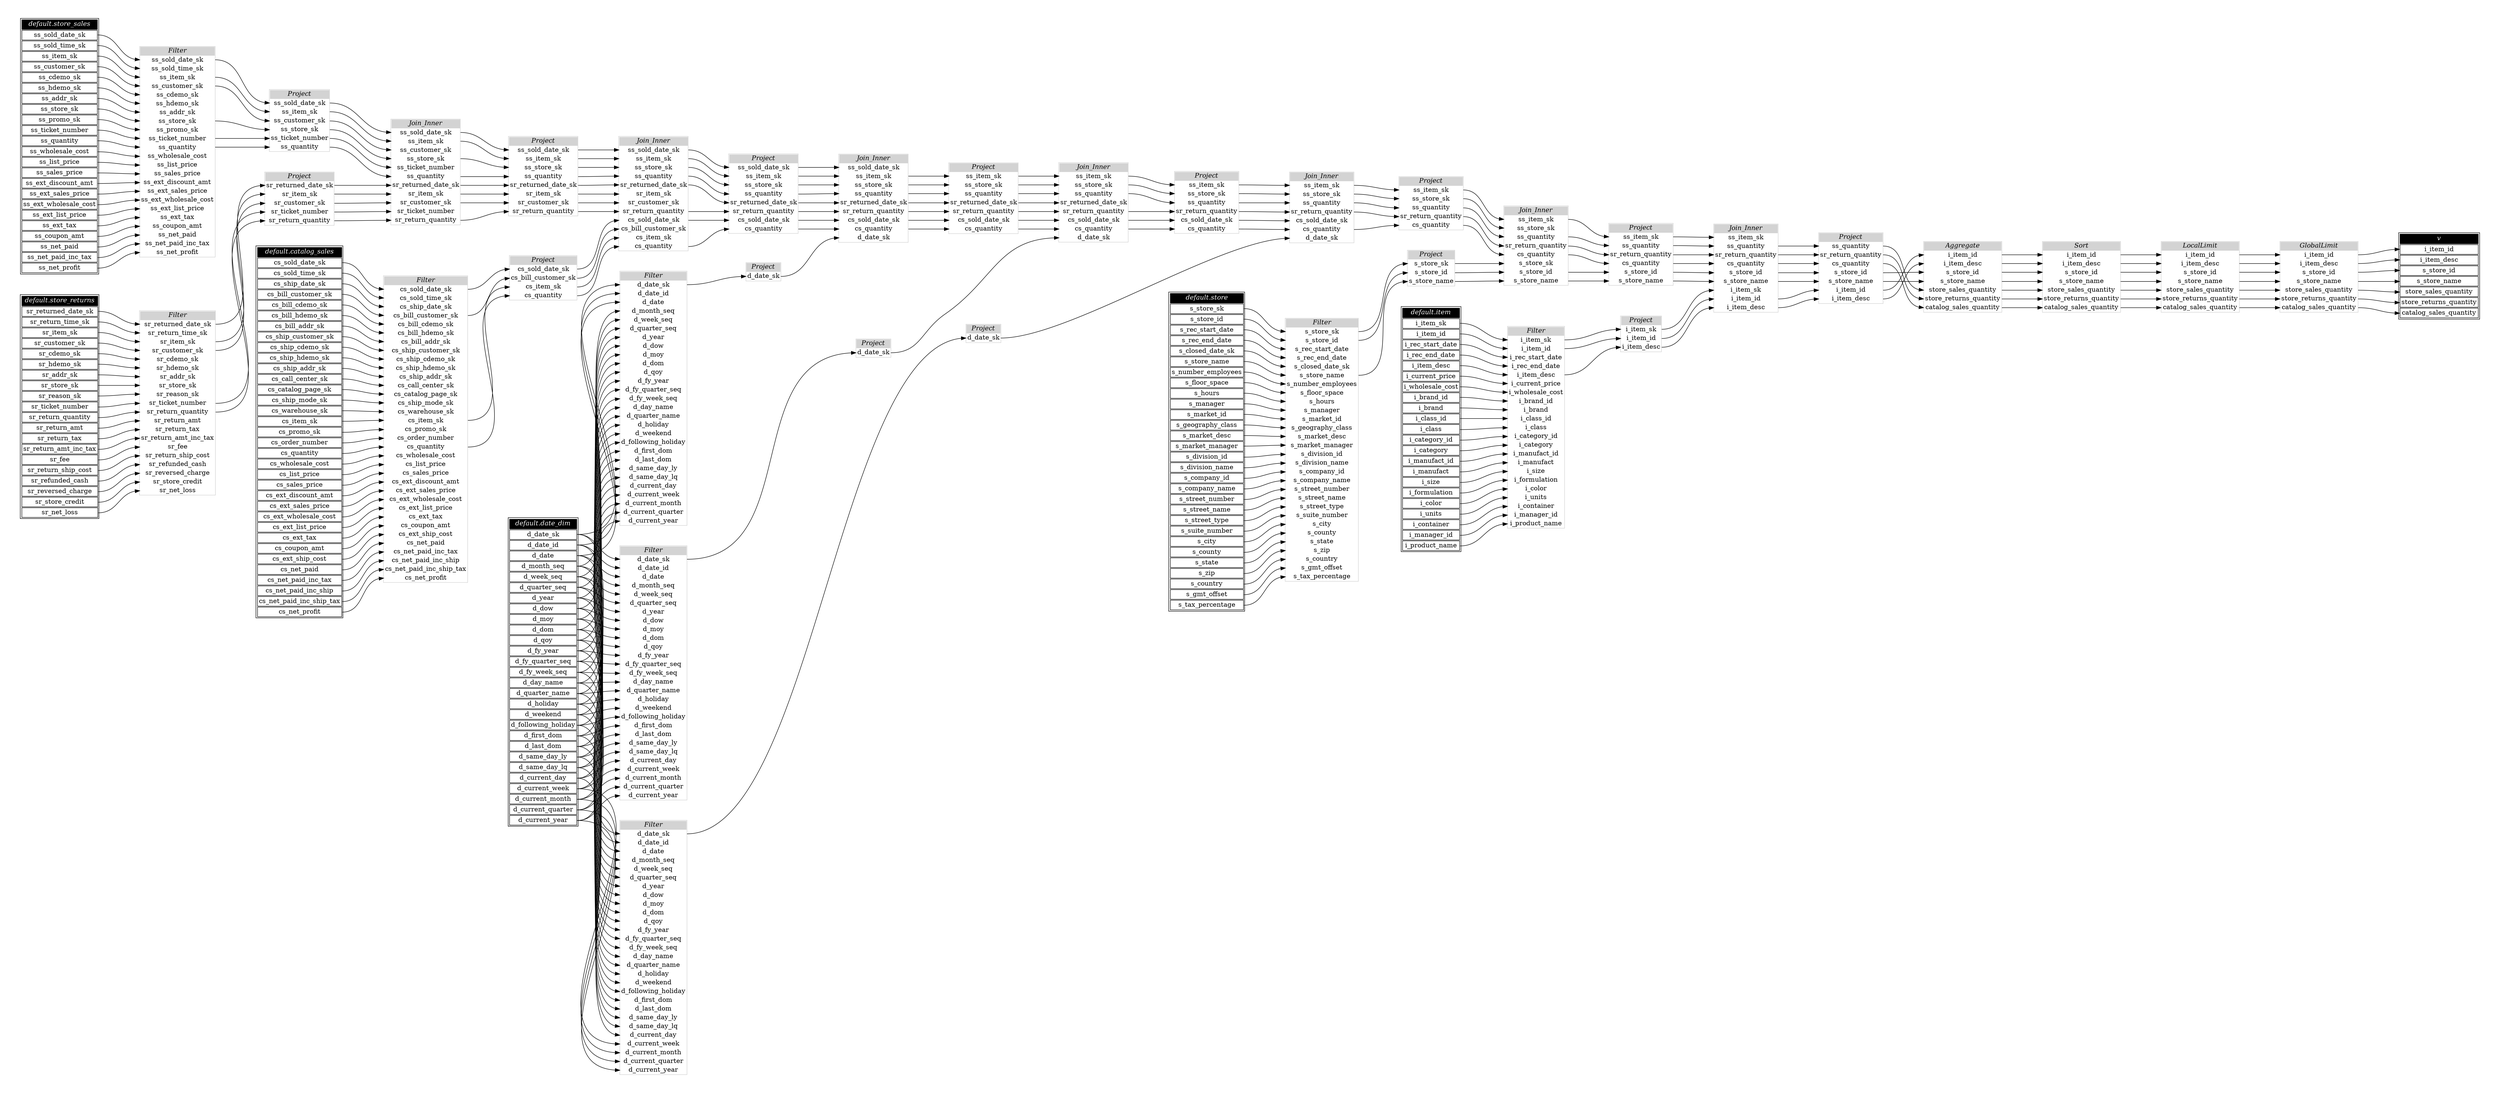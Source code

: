 // Automatically generated by TPCDSFlowTestSuite


digraph {
  graph [pad="0.5" nodesep="0.5" ranksep="1" fontname="Helvetica" rankdir=LR];
  node [shape=plaintext]

  
"Aggregate_dff5830" [label=<
<table color="lightgray" border="1" cellborder="0" cellspacing="0">
  <tr><td bgcolor="lightgray" port="nodeName"><i>Aggregate</i></td></tr>
  <tr><td port="0">i_item_id</td></tr>
<tr><td port="1">i_item_desc</td></tr>
<tr><td port="2">s_store_id</td></tr>
<tr><td port="3">s_store_name</td></tr>
<tr><td port="4">store_sales_quantity</td></tr>
<tr><td port="5">store_returns_quantity</td></tr>
<tr><td port="6">catalog_sales_quantity</td></tr>
</table>>];
     

"Filter_00f2b78" [label=<
<table color="lightgray" border="1" cellborder="0" cellspacing="0">
  <tr><td bgcolor="lightgray" port="nodeName"><i>Filter</i></td></tr>
  <tr><td port="0">d_date_sk</td></tr>
<tr><td port="1">d_date_id</td></tr>
<tr><td port="2">d_date</td></tr>
<tr><td port="3">d_month_seq</td></tr>
<tr><td port="4">d_week_seq</td></tr>
<tr><td port="5">d_quarter_seq</td></tr>
<tr><td port="6">d_year</td></tr>
<tr><td port="7">d_dow</td></tr>
<tr><td port="8">d_moy</td></tr>
<tr><td port="9">d_dom</td></tr>
<tr><td port="10">d_qoy</td></tr>
<tr><td port="11">d_fy_year</td></tr>
<tr><td port="12">d_fy_quarter_seq</td></tr>
<tr><td port="13">d_fy_week_seq</td></tr>
<tr><td port="14">d_day_name</td></tr>
<tr><td port="15">d_quarter_name</td></tr>
<tr><td port="16">d_holiday</td></tr>
<tr><td port="17">d_weekend</td></tr>
<tr><td port="18">d_following_holiday</td></tr>
<tr><td port="19">d_first_dom</td></tr>
<tr><td port="20">d_last_dom</td></tr>
<tr><td port="21">d_same_day_ly</td></tr>
<tr><td port="22">d_same_day_lq</td></tr>
<tr><td port="23">d_current_day</td></tr>
<tr><td port="24">d_current_week</td></tr>
<tr><td port="25">d_current_month</td></tr>
<tr><td port="26">d_current_quarter</td></tr>
<tr><td port="27">d_current_year</td></tr>
</table>>];
     

"Filter_24a1cd8" [label=<
<table color="lightgray" border="1" cellborder="0" cellspacing="0">
  <tr><td bgcolor="lightgray" port="nodeName"><i>Filter</i></td></tr>
  <tr><td port="0">cs_sold_date_sk</td></tr>
<tr><td port="1">cs_sold_time_sk</td></tr>
<tr><td port="2">cs_ship_date_sk</td></tr>
<tr><td port="3">cs_bill_customer_sk</td></tr>
<tr><td port="4">cs_bill_cdemo_sk</td></tr>
<tr><td port="5">cs_bill_hdemo_sk</td></tr>
<tr><td port="6">cs_bill_addr_sk</td></tr>
<tr><td port="7">cs_ship_customer_sk</td></tr>
<tr><td port="8">cs_ship_cdemo_sk</td></tr>
<tr><td port="9">cs_ship_hdemo_sk</td></tr>
<tr><td port="10">cs_ship_addr_sk</td></tr>
<tr><td port="11">cs_call_center_sk</td></tr>
<tr><td port="12">cs_catalog_page_sk</td></tr>
<tr><td port="13">cs_ship_mode_sk</td></tr>
<tr><td port="14">cs_warehouse_sk</td></tr>
<tr><td port="15">cs_item_sk</td></tr>
<tr><td port="16">cs_promo_sk</td></tr>
<tr><td port="17">cs_order_number</td></tr>
<tr><td port="18">cs_quantity</td></tr>
<tr><td port="19">cs_wholesale_cost</td></tr>
<tr><td port="20">cs_list_price</td></tr>
<tr><td port="21">cs_sales_price</td></tr>
<tr><td port="22">cs_ext_discount_amt</td></tr>
<tr><td port="23">cs_ext_sales_price</td></tr>
<tr><td port="24">cs_ext_wholesale_cost</td></tr>
<tr><td port="25">cs_ext_list_price</td></tr>
<tr><td port="26">cs_ext_tax</td></tr>
<tr><td port="27">cs_coupon_amt</td></tr>
<tr><td port="28">cs_ext_ship_cost</td></tr>
<tr><td port="29">cs_net_paid</td></tr>
<tr><td port="30">cs_net_paid_inc_tax</td></tr>
<tr><td port="31">cs_net_paid_inc_ship</td></tr>
<tr><td port="32">cs_net_paid_inc_ship_tax</td></tr>
<tr><td port="33">cs_net_profit</td></tr>
</table>>];
     

"Filter_3a50a51" [label=<
<table color="lightgray" border="1" cellborder="0" cellspacing="0">
  <tr><td bgcolor="lightgray" port="nodeName"><i>Filter</i></td></tr>
  <tr><td port="0">d_date_sk</td></tr>
<tr><td port="1">d_date_id</td></tr>
<tr><td port="2">d_date</td></tr>
<tr><td port="3">d_month_seq</td></tr>
<tr><td port="4">d_week_seq</td></tr>
<tr><td port="5">d_quarter_seq</td></tr>
<tr><td port="6">d_year</td></tr>
<tr><td port="7">d_dow</td></tr>
<tr><td port="8">d_moy</td></tr>
<tr><td port="9">d_dom</td></tr>
<tr><td port="10">d_qoy</td></tr>
<tr><td port="11">d_fy_year</td></tr>
<tr><td port="12">d_fy_quarter_seq</td></tr>
<tr><td port="13">d_fy_week_seq</td></tr>
<tr><td port="14">d_day_name</td></tr>
<tr><td port="15">d_quarter_name</td></tr>
<tr><td port="16">d_holiday</td></tr>
<tr><td port="17">d_weekend</td></tr>
<tr><td port="18">d_following_holiday</td></tr>
<tr><td port="19">d_first_dom</td></tr>
<tr><td port="20">d_last_dom</td></tr>
<tr><td port="21">d_same_day_ly</td></tr>
<tr><td port="22">d_same_day_lq</td></tr>
<tr><td port="23">d_current_day</td></tr>
<tr><td port="24">d_current_week</td></tr>
<tr><td port="25">d_current_month</td></tr>
<tr><td port="26">d_current_quarter</td></tr>
<tr><td port="27">d_current_year</td></tr>
</table>>];
     

"Filter_6351d25" [label=<
<table color="lightgray" border="1" cellborder="0" cellspacing="0">
  <tr><td bgcolor="lightgray" port="nodeName"><i>Filter</i></td></tr>
  <tr><td port="0">d_date_sk</td></tr>
<tr><td port="1">d_date_id</td></tr>
<tr><td port="2">d_date</td></tr>
<tr><td port="3">d_month_seq</td></tr>
<tr><td port="4">d_week_seq</td></tr>
<tr><td port="5">d_quarter_seq</td></tr>
<tr><td port="6">d_year</td></tr>
<tr><td port="7">d_dow</td></tr>
<tr><td port="8">d_moy</td></tr>
<tr><td port="9">d_dom</td></tr>
<tr><td port="10">d_qoy</td></tr>
<tr><td port="11">d_fy_year</td></tr>
<tr><td port="12">d_fy_quarter_seq</td></tr>
<tr><td port="13">d_fy_week_seq</td></tr>
<tr><td port="14">d_day_name</td></tr>
<tr><td port="15">d_quarter_name</td></tr>
<tr><td port="16">d_holiday</td></tr>
<tr><td port="17">d_weekend</td></tr>
<tr><td port="18">d_following_holiday</td></tr>
<tr><td port="19">d_first_dom</td></tr>
<tr><td port="20">d_last_dom</td></tr>
<tr><td port="21">d_same_day_ly</td></tr>
<tr><td port="22">d_same_day_lq</td></tr>
<tr><td port="23">d_current_day</td></tr>
<tr><td port="24">d_current_week</td></tr>
<tr><td port="25">d_current_month</td></tr>
<tr><td port="26">d_current_quarter</td></tr>
<tr><td port="27">d_current_year</td></tr>
</table>>];
     

"Filter_708b178" [label=<
<table color="lightgray" border="1" cellborder="0" cellspacing="0">
  <tr><td bgcolor="lightgray" port="nodeName"><i>Filter</i></td></tr>
  <tr><td port="0">s_store_sk</td></tr>
<tr><td port="1">s_store_id</td></tr>
<tr><td port="2">s_rec_start_date</td></tr>
<tr><td port="3">s_rec_end_date</td></tr>
<tr><td port="4">s_closed_date_sk</td></tr>
<tr><td port="5">s_store_name</td></tr>
<tr><td port="6">s_number_employees</td></tr>
<tr><td port="7">s_floor_space</td></tr>
<tr><td port="8">s_hours</td></tr>
<tr><td port="9">s_manager</td></tr>
<tr><td port="10">s_market_id</td></tr>
<tr><td port="11">s_geography_class</td></tr>
<tr><td port="12">s_market_desc</td></tr>
<tr><td port="13">s_market_manager</td></tr>
<tr><td port="14">s_division_id</td></tr>
<tr><td port="15">s_division_name</td></tr>
<tr><td port="16">s_company_id</td></tr>
<tr><td port="17">s_company_name</td></tr>
<tr><td port="18">s_street_number</td></tr>
<tr><td port="19">s_street_name</td></tr>
<tr><td port="20">s_street_type</td></tr>
<tr><td port="21">s_suite_number</td></tr>
<tr><td port="22">s_city</td></tr>
<tr><td port="23">s_county</td></tr>
<tr><td port="24">s_state</td></tr>
<tr><td port="25">s_zip</td></tr>
<tr><td port="26">s_country</td></tr>
<tr><td port="27">s_gmt_offset</td></tr>
<tr><td port="28">s_tax_percentage</td></tr>
</table>>];
     

"Filter_bae52f5" [label=<
<table color="lightgray" border="1" cellborder="0" cellspacing="0">
  <tr><td bgcolor="lightgray" port="nodeName"><i>Filter</i></td></tr>
  <tr><td port="0">i_item_sk</td></tr>
<tr><td port="1">i_item_id</td></tr>
<tr><td port="2">i_rec_start_date</td></tr>
<tr><td port="3">i_rec_end_date</td></tr>
<tr><td port="4">i_item_desc</td></tr>
<tr><td port="5">i_current_price</td></tr>
<tr><td port="6">i_wholesale_cost</td></tr>
<tr><td port="7">i_brand_id</td></tr>
<tr><td port="8">i_brand</td></tr>
<tr><td port="9">i_class_id</td></tr>
<tr><td port="10">i_class</td></tr>
<tr><td port="11">i_category_id</td></tr>
<tr><td port="12">i_category</td></tr>
<tr><td port="13">i_manufact_id</td></tr>
<tr><td port="14">i_manufact</td></tr>
<tr><td port="15">i_size</td></tr>
<tr><td port="16">i_formulation</td></tr>
<tr><td port="17">i_color</td></tr>
<tr><td port="18">i_units</td></tr>
<tr><td port="19">i_container</td></tr>
<tr><td port="20">i_manager_id</td></tr>
<tr><td port="21">i_product_name</td></tr>
</table>>];
     

"Filter_bc976e7" [label=<
<table color="lightgray" border="1" cellborder="0" cellspacing="0">
  <tr><td bgcolor="lightgray" port="nodeName"><i>Filter</i></td></tr>
  <tr><td port="0">ss_sold_date_sk</td></tr>
<tr><td port="1">ss_sold_time_sk</td></tr>
<tr><td port="2">ss_item_sk</td></tr>
<tr><td port="3">ss_customer_sk</td></tr>
<tr><td port="4">ss_cdemo_sk</td></tr>
<tr><td port="5">ss_hdemo_sk</td></tr>
<tr><td port="6">ss_addr_sk</td></tr>
<tr><td port="7">ss_store_sk</td></tr>
<tr><td port="8">ss_promo_sk</td></tr>
<tr><td port="9">ss_ticket_number</td></tr>
<tr><td port="10">ss_quantity</td></tr>
<tr><td port="11">ss_wholesale_cost</td></tr>
<tr><td port="12">ss_list_price</td></tr>
<tr><td port="13">ss_sales_price</td></tr>
<tr><td port="14">ss_ext_discount_amt</td></tr>
<tr><td port="15">ss_ext_sales_price</td></tr>
<tr><td port="16">ss_ext_wholesale_cost</td></tr>
<tr><td port="17">ss_ext_list_price</td></tr>
<tr><td port="18">ss_ext_tax</td></tr>
<tr><td port="19">ss_coupon_amt</td></tr>
<tr><td port="20">ss_net_paid</td></tr>
<tr><td port="21">ss_net_paid_inc_tax</td></tr>
<tr><td port="22">ss_net_profit</td></tr>
</table>>];
     

"Filter_f83bf0c" [label=<
<table color="lightgray" border="1" cellborder="0" cellspacing="0">
  <tr><td bgcolor="lightgray" port="nodeName"><i>Filter</i></td></tr>
  <tr><td port="0">sr_returned_date_sk</td></tr>
<tr><td port="1">sr_return_time_sk</td></tr>
<tr><td port="2">sr_item_sk</td></tr>
<tr><td port="3">sr_customer_sk</td></tr>
<tr><td port="4">sr_cdemo_sk</td></tr>
<tr><td port="5">sr_hdemo_sk</td></tr>
<tr><td port="6">sr_addr_sk</td></tr>
<tr><td port="7">sr_store_sk</td></tr>
<tr><td port="8">sr_reason_sk</td></tr>
<tr><td port="9">sr_ticket_number</td></tr>
<tr><td port="10">sr_return_quantity</td></tr>
<tr><td port="11">sr_return_amt</td></tr>
<tr><td port="12">sr_return_tax</td></tr>
<tr><td port="13">sr_return_amt_inc_tax</td></tr>
<tr><td port="14">sr_fee</td></tr>
<tr><td port="15">sr_return_ship_cost</td></tr>
<tr><td port="16">sr_refunded_cash</td></tr>
<tr><td port="17">sr_reversed_charge</td></tr>
<tr><td port="18">sr_store_credit</td></tr>
<tr><td port="19">sr_net_loss</td></tr>
</table>>];
     

"GlobalLimit_ed7e920" [label=<
<table color="lightgray" border="1" cellborder="0" cellspacing="0">
  <tr><td bgcolor="lightgray" port="nodeName"><i>GlobalLimit</i></td></tr>
  <tr><td port="0">i_item_id</td></tr>
<tr><td port="1">i_item_desc</td></tr>
<tr><td port="2">s_store_id</td></tr>
<tr><td port="3">s_store_name</td></tr>
<tr><td port="4">store_sales_quantity</td></tr>
<tr><td port="5">store_returns_quantity</td></tr>
<tr><td port="6">catalog_sales_quantity</td></tr>
</table>>];
     

"Join_Inner_05abc4e" [label=<
<table color="lightgray" border="1" cellborder="0" cellspacing="0">
  <tr><td bgcolor="lightgray" port="nodeName"><i>Join_Inner</i></td></tr>
  <tr><td port="0">ss_sold_date_sk</td></tr>
<tr><td port="1">ss_item_sk</td></tr>
<tr><td port="2">ss_store_sk</td></tr>
<tr><td port="3">ss_quantity</td></tr>
<tr><td port="4">sr_returned_date_sk</td></tr>
<tr><td port="5">sr_item_sk</td></tr>
<tr><td port="6">sr_customer_sk</td></tr>
<tr><td port="7">sr_return_quantity</td></tr>
<tr><td port="8">cs_sold_date_sk</td></tr>
<tr><td port="9">cs_bill_customer_sk</td></tr>
<tr><td port="10">cs_item_sk</td></tr>
<tr><td port="11">cs_quantity</td></tr>
</table>>];
     

"Join_Inner_158d583" [label=<
<table color="lightgray" border="1" cellborder="0" cellspacing="0">
  <tr><td bgcolor="lightgray" port="nodeName"><i>Join_Inner</i></td></tr>
  <tr><td port="0">ss_sold_date_sk</td></tr>
<tr><td port="1">ss_item_sk</td></tr>
<tr><td port="2">ss_store_sk</td></tr>
<tr><td port="3">ss_quantity</td></tr>
<tr><td port="4">sr_returned_date_sk</td></tr>
<tr><td port="5">sr_return_quantity</td></tr>
<tr><td port="6">cs_sold_date_sk</td></tr>
<tr><td port="7">cs_quantity</td></tr>
<tr><td port="8">d_date_sk</td></tr>
</table>>];
     

"Join_Inner_2adb69d" [label=<
<table color="lightgray" border="1" cellborder="0" cellspacing="0">
  <tr><td bgcolor="lightgray" port="nodeName"><i>Join_Inner</i></td></tr>
  <tr><td port="0">ss_item_sk</td></tr>
<tr><td port="1">ss_store_sk</td></tr>
<tr><td port="2">ss_quantity</td></tr>
<tr><td port="3">sr_returned_date_sk</td></tr>
<tr><td port="4">sr_return_quantity</td></tr>
<tr><td port="5">cs_sold_date_sk</td></tr>
<tr><td port="6">cs_quantity</td></tr>
<tr><td port="7">d_date_sk</td></tr>
</table>>];
     

"Join_Inner_346f821" [label=<
<table color="lightgray" border="1" cellborder="0" cellspacing="0">
  <tr><td bgcolor="lightgray" port="nodeName"><i>Join_Inner</i></td></tr>
  <tr><td port="0">ss_item_sk</td></tr>
<tr><td port="1">ss_store_sk</td></tr>
<tr><td port="2">ss_quantity</td></tr>
<tr><td port="3">sr_return_quantity</td></tr>
<tr><td port="4">cs_quantity</td></tr>
<tr><td port="5">s_store_sk</td></tr>
<tr><td port="6">s_store_id</td></tr>
<tr><td port="7">s_store_name</td></tr>
</table>>];
     

"Join_Inner_51bd0c4" [label=<
<table color="lightgray" border="1" cellborder="0" cellspacing="0">
  <tr><td bgcolor="lightgray" port="nodeName"><i>Join_Inner</i></td></tr>
  <tr><td port="0">ss_item_sk</td></tr>
<tr><td port="1">ss_store_sk</td></tr>
<tr><td port="2">ss_quantity</td></tr>
<tr><td port="3">sr_return_quantity</td></tr>
<tr><td port="4">cs_sold_date_sk</td></tr>
<tr><td port="5">cs_quantity</td></tr>
<tr><td port="6">d_date_sk</td></tr>
</table>>];
     

"Join_Inner_66dc375" [label=<
<table color="lightgray" border="1" cellborder="0" cellspacing="0">
  <tr><td bgcolor="lightgray" port="nodeName"><i>Join_Inner</i></td></tr>
  <tr><td port="0">ss_item_sk</td></tr>
<tr><td port="1">ss_quantity</td></tr>
<tr><td port="2">sr_return_quantity</td></tr>
<tr><td port="3">cs_quantity</td></tr>
<tr><td port="4">s_store_id</td></tr>
<tr><td port="5">s_store_name</td></tr>
<tr><td port="6">i_item_sk</td></tr>
<tr><td port="7">i_item_id</td></tr>
<tr><td port="8">i_item_desc</td></tr>
</table>>];
     

"Join_Inner_dbf52c6" [label=<
<table color="lightgray" border="1" cellborder="0" cellspacing="0">
  <tr><td bgcolor="lightgray" port="nodeName"><i>Join_Inner</i></td></tr>
  <tr><td port="0">ss_sold_date_sk</td></tr>
<tr><td port="1">ss_item_sk</td></tr>
<tr><td port="2">ss_customer_sk</td></tr>
<tr><td port="3">ss_store_sk</td></tr>
<tr><td port="4">ss_ticket_number</td></tr>
<tr><td port="5">ss_quantity</td></tr>
<tr><td port="6">sr_returned_date_sk</td></tr>
<tr><td port="7">sr_item_sk</td></tr>
<tr><td port="8">sr_customer_sk</td></tr>
<tr><td port="9">sr_ticket_number</td></tr>
<tr><td port="10">sr_return_quantity</td></tr>
</table>>];
     

"LocalLimit_bc5af76" [label=<
<table color="lightgray" border="1" cellborder="0" cellspacing="0">
  <tr><td bgcolor="lightgray" port="nodeName"><i>LocalLimit</i></td></tr>
  <tr><td port="0">i_item_id</td></tr>
<tr><td port="1">i_item_desc</td></tr>
<tr><td port="2">s_store_id</td></tr>
<tr><td port="3">s_store_name</td></tr>
<tr><td port="4">store_sales_quantity</td></tr>
<tr><td port="5">store_returns_quantity</td></tr>
<tr><td port="6">catalog_sales_quantity</td></tr>
</table>>];
     

"Project_111c54d" [label=<
<table color="lightgray" border="1" cellborder="0" cellspacing="0">
  <tr><td bgcolor="lightgray" port="nodeName"><i>Project</i></td></tr>
  <tr><td port="0">ss_item_sk</td></tr>
<tr><td port="1">ss_quantity</td></tr>
<tr><td port="2">sr_return_quantity</td></tr>
<tr><td port="3">cs_quantity</td></tr>
<tr><td port="4">s_store_id</td></tr>
<tr><td port="5">s_store_name</td></tr>
</table>>];
     

"Project_14c9217" [label=<
<table color="lightgray" border="1" cellborder="0" cellspacing="0">
  <tr><td bgcolor="lightgray" port="nodeName"><i>Project</i></td></tr>
  <tr><td port="0">s_store_sk</td></tr>
<tr><td port="1">s_store_id</td></tr>
<tr><td port="2">s_store_name</td></tr>
</table>>];
     

"Project_1696aa0" [label=<
<table color="lightgray" border="1" cellborder="0" cellspacing="0">
  <tr><td bgcolor="lightgray" port="nodeName"><i>Project</i></td></tr>
  <tr><td port="0">d_date_sk</td></tr>
</table>>];
     

"Project_20687e3" [label=<
<table color="lightgray" border="1" cellborder="0" cellspacing="0">
  <tr><td bgcolor="lightgray" port="nodeName"><i>Project</i></td></tr>
  <tr><td port="0">ss_quantity</td></tr>
<tr><td port="1">sr_return_quantity</td></tr>
<tr><td port="2">cs_quantity</td></tr>
<tr><td port="3">s_store_id</td></tr>
<tr><td port="4">s_store_name</td></tr>
<tr><td port="5">i_item_id</td></tr>
<tr><td port="6">i_item_desc</td></tr>
</table>>];
     

"Project_2183b10" [label=<
<table color="lightgray" border="1" cellborder="0" cellspacing="0">
  <tr><td bgcolor="lightgray" port="nodeName"><i>Project</i></td></tr>
  <tr><td port="0">ss_sold_date_sk</td></tr>
<tr><td port="1">ss_item_sk</td></tr>
<tr><td port="2">ss_store_sk</td></tr>
<tr><td port="3">ss_quantity</td></tr>
<tr><td port="4">sr_returned_date_sk</td></tr>
<tr><td port="5">sr_return_quantity</td></tr>
<tr><td port="6">cs_sold_date_sk</td></tr>
<tr><td port="7">cs_quantity</td></tr>
</table>>];
     

"Project_3a72980" [label=<
<table color="lightgray" border="1" cellborder="0" cellspacing="0">
  <tr><td bgcolor="lightgray" port="nodeName"><i>Project</i></td></tr>
  <tr><td port="0">ss_item_sk</td></tr>
<tr><td port="1">ss_store_sk</td></tr>
<tr><td port="2">ss_quantity</td></tr>
<tr><td port="3">sr_return_quantity</td></tr>
<tr><td port="4">cs_sold_date_sk</td></tr>
<tr><td port="5">cs_quantity</td></tr>
</table>>];
     

"Project_48ef271" [label=<
<table color="lightgray" border="1" cellborder="0" cellspacing="0">
  <tr><td bgcolor="lightgray" port="nodeName"><i>Project</i></td></tr>
  <tr><td port="0">ss_sold_date_sk</td></tr>
<tr><td port="1">ss_item_sk</td></tr>
<tr><td port="2">ss_store_sk</td></tr>
<tr><td port="3">ss_quantity</td></tr>
<tr><td port="4">sr_returned_date_sk</td></tr>
<tr><td port="5">sr_item_sk</td></tr>
<tr><td port="6">sr_customer_sk</td></tr>
<tr><td port="7">sr_return_quantity</td></tr>
</table>>];
     

"Project_811cfe0" [label=<
<table color="lightgray" border="1" cellborder="0" cellspacing="0">
  <tr><td bgcolor="lightgray" port="nodeName"><i>Project</i></td></tr>
  <tr><td port="0">ss_item_sk</td></tr>
<tr><td port="1">ss_store_sk</td></tr>
<tr><td port="2">ss_quantity</td></tr>
<tr><td port="3">sr_returned_date_sk</td></tr>
<tr><td port="4">sr_return_quantity</td></tr>
<tr><td port="5">cs_sold_date_sk</td></tr>
<tr><td port="6">cs_quantity</td></tr>
</table>>];
     

"Project_8beee2b" [label=<
<table color="lightgray" border="1" cellborder="0" cellspacing="0">
  <tr><td bgcolor="lightgray" port="nodeName"><i>Project</i></td></tr>
  <tr><td port="0">ss_item_sk</td></tr>
<tr><td port="1">ss_store_sk</td></tr>
<tr><td port="2">ss_quantity</td></tr>
<tr><td port="3">sr_return_quantity</td></tr>
<tr><td port="4">cs_quantity</td></tr>
</table>>];
     

"Project_cf94b08" [label=<
<table color="lightgray" border="1" cellborder="0" cellspacing="0">
  <tr><td bgcolor="lightgray" port="nodeName"><i>Project</i></td></tr>
  <tr><td port="0">sr_returned_date_sk</td></tr>
<tr><td port="1">sr_item_sk</td></tr>
<tr><td port="2">sr_customer_sk</td></tr>
<tr><td port="3">sr_ticket_number</td></tr>
<tr><td port="4">sr_return_quantity</td></tr>
</table>>];
     

"Project_d18c357" [label=<
<table color="lightgray" border="1" cellborder="0" cellspacing="0">
  <tr><td bgcolor="lightgray" port="nodeName"><i>Project</i></td></tr>
  <tr><td port="0">d_date_sk</td></tr>
</table>>];
     

"Project_f0a6973" [label=<
<table color="lightgray" border="1" cellborder="0" cellspacing="0">
  <tr><td bgcolor="lightgray" port="nodeName"><i>Project</i></td></tr>
  <tr><td port="0">cs_sold_date_sk</td></tr>
<tr><td port="1">cs_bill_customer_sk</td></tr>
<tr><td port="2">cs_item_sk</td></tr>
<tr><td port="3">cs_quantity</td></tr>
</table>>];
     

"Project_f145384" [label=<
<table color="lightgray" border="1" cellborder="0" cellspacing="0">
  <tr><td bgcolor="lightgray" port="nodeName"><i>Project</i></td></tr>
  <tr><td port="0">i_item_sk</td></tr>
<tr><td port="1">i_item_id</td></tr>
<tr><td port="2">i_item_desc</td></tr>
</table>>];
     

"Project_f653c8a" [label=<
<table color="lightgray" border="1" cellborder="0" cellspacing="0">
  <tr><td bgcolor="lightgray" port="nodeName"><i>Project</i></td></tr>
  <tr><td port="0">d_date_sk</td></tr>
</table>>];
     

"Project_f9d7f57" [label=<
<table color="lightgray" border="1" cellborder="0" cellspacing="0">
  <tr><td bgcolor="lightgray" port="nodeName"><i>Project</i></td></tr>
  <tr><td port="0">ss_sold_date_sk</td></tr>
<tr><td port="1">ss_item_sk</td></tr>
<tr><td port="2">ss_customer_sk</td></tr>
<tr><td port="3">ss_store_sk</td></tr>
<tr><td port="4">ss_ticket_number</td></tr>
<tr><td port="5">ss_quantity</td></tr>
</table>>];
     

"Sort_8c33104" [label=<
<table color="lightgray" border="1" cellborder="0" cellspacing="0">
  <tr><td bgcolor="lightgray" port="nodeName"><i>Sort</i></td></tr>
  <tr><td port="0">i_item_id</td></tr>
<tr><td port="1">i_item_desc</td></tr>
<tr><td port="2">s_store_id</td></tr>
<tr><td port="3">s_store_name</td></tr>
<tr><td port="4">store_sales_quantity</td></tr>
<tr><td port="5">store_returns_quantity</td></tr>
<tr><td port="6">catalog_sales_quantity</td></tr>
</table>>];
     

"default.catalog_sales" [color="black" label=<
<table>
  <tr><td bgcolor="black" port="nodeName"><i><font color="white">default.catalog_sales</font></i></td></tr>
  <tr><td port="0">cs_sold_date_sk</td></tr>
<tr><td port="1">cs_sold_time_sk</td></tr>
<tr><td port="2">cs_ship_date_sk</td></tr>
<tr><td port="3">cs_bill_customer_sk</td></tr>
<tr><td port="4">cs_bill_cdemo_sk</td></tr>
<tr><td port="5">cs_bill_hdemo_sk</td></tr>
<tr><td port="6">cs_bill_addr_sk</td></tr>
<tr><td port="7">cs_ship_customer_sk</td></tr>
<tr><td port="8">cs_ship_cdemo_sk</td></tr>
<tr><td port="9">cs_ship_hdemo_sk</td></tr>
<tr><td port="10">cs_ship_addr_sk</td></tr>
<tr><td port="11">cs_call_center_sk</td></tr>
<tr><td port="12">cs_catalog_page_sk</td></tr>
<tr><td port="13">cs_ship_mode_sk</td></tr>
<tr><td port="14">cs_warehouse_sk</td></tr>
<tr><td port="15">cs_item_sk</td></tr>
<tr><td port="16">cs_promo_sk</td></tr>
<tr><td port="17">cs_order_number</td></tr>
<tr><td port="18">cs_quantity</td></tr>
<tr><td port="19">cs_wholesale_cost</td></tr>
<tr><td port="20">cs_list_price</td></tr>
<tr><td port="21">cs_sales_price</td></tr>
<tr><td port="22">cs_ext_discount_amt</td></tr>
<tr><td port="23">cs_ext_sales_price</td></tr>
<tr><td port="24">cs_ext_wholesale_cost</td></tr>
<tr><td port="25">cs_ext_list_price</td></tr>
<tr><td port="26">cs_ext_tax</td></tr>
<tr><td port="27">cs_coupon_amt</td></tr>
<tr><td port="28">cs_ext_ship_cost</td></tr>
<tr><td port="29">cs_net_paid</td></tr>
<tr><td port="30">cs_net_paid_inc_tax</td></tr>
<tr><td port="31">cs_net_paid_inc_ship</td></tr>
<tr><td port="32">cs_net_paid_inc_ship_tax</td></tr>
<tr><td port="33">cs_net_profit</td></tr>
</table>>];
     

"default.date_dim" [color="black" label=<
<table>
  <tr><td bgcolor="black" port="nodeName"><i><font color="white">default.date_dim</font></i></td></tr>
  <tr><td port="0">d_date_sk</td></tr>
<tr><td port="1">d_date_id</td></tr>
<tr><td port="2">d_date</td></tr>
<tr><td port="3">d_month_seq</td></tr>
<tr><td port="4">d_week_seq</td></tr>
<tr><td port="5">d_quarter_seq</td></tr>
<tr><td port="6">d_year</td></tr>
<tr><td port="7">d_dow</td></tr>
<tr><td port="8">d_moy</td></tr>
<tr><td port="9">d_dom</td></tr>
<tr><td port="10">d_qoy</td></tr>
<tr><td port="11">d_fy_year</td></tr>
<tr><td port="12">d_fy_quarter_seq</td></tr>
<tr><td port="13">d_fy_week_seq</td></tr>
<tr><td port="14">d_day_name</td></tr>
<tr><td port="15">d_quarter_name</td></tr>
<tr><td port="16">d_holiday</td></tr>
<tr><td port="17">d_weekend</td></tr>
<tr><td port="18">d_following_holiday</td></tr>
<tr><td port="19">d_first_dom</td></tr>
<tr><td port="20">d_last_dom</td></tr>
<tr><td port="21">d_same_day_ly</td></tr>
<tr><td port="22">d_same_day_lq</td></tr>
<tr><td port="23">d_current_day</td></tr>
<tr><td port="24">d_current_week</td></tr>
<tr><td port="25">d_current_month</td></tr>
<tr><td port="26">d_current_quarter</td></tr>
<tr><td port="27">d_current_year</td></tr>
</table>>];
     

"default.item" [color="black" label=<
<table>
  <tr><td bgcolor="black" port="nodeName"><i><font color="white">default.item</font></i></td></tr>
  <tr><td port="0">i_item_sk</td></tr>
<tr><td port="1">i_item_id</td></tr>
<tr><td port="2">i_rec_start_date</td></tr>
<tr><td port="3">i_rec_end_date</td></tr>
<tr><td port="4">i_item_desc</td></tr>
<tr><td port="5">i_current_price</td></tr>
<tr><td port="6">i_wholesale_cost</td></tr>
<tr><td port="7">i_brand_id</td></tr>
<tr><td port="8">i_brand</td></tr>
<tr><td port="9">i_class_id</td></tr>
<tr><td port="10">i_class</td></tr>
<tr><td port="11">i_category_id</td></tr>
<tr><td port="12">i_category</td></tr>
<tr><td port="13">i_manufact_id</td></tr>
<tr><td port="14">i_manufact</td></tr>
<tr><td port="15">i_size</td></tr>
<tr><td port="16">i_formulation</td></tr>
<tr><td port="17">i_color</td></tr>
<tr><td port="18">i_units</td></tr>
<tr><td port="19">i_container</td></tr>
<tr><td port="20">i_manager_id</td></tr>
<tr><td port="21">i_product_name</td></tr>
</table>>];
     

"default.store" [color="black" label=<
<table>
  <tr><td bgcolor="black" port="nodeName"><i><font color="white">default.store</font></i></td></tr>
  <tr><td port="0">s_store_sk</td></tr>
<tr><td port="1">s_store_id</td></tr>
<tr><td port="2">s_rec_start_date</td></tr>
<tr><td port="3">s_rec_end_date</td></tr>
<tr><td port="4">s_closed_date_sk</td></tr>
<tr><td port="5">s_store_name</td></tr>
<tr><td port="6">s_number_employees</td></tr>
<tr><td port="7">s_floor_space</td></tr>
<tr><td port="8">s_hours</td></tr>
<tr><td port="9">s_manager</td></tr>
<tr><td port="10">s_market_id</td></tr>
<tr><td port="11">s_geography_class</td></tr>
<tr><td port="12">s_market_desc</td></tr>
<tr><td port="13">s_market_manager</td></tr>
<tr><td port="14">s_division_id</td></tr>
<tr><td port="15">s_division_name</td></tr>
<tr><td port="16">s_company_id</td></tr>
<tr><td port="17">s_company_name</td></tr>
<tr><td port="18">s_street_number</td></tr>
<tr><td port="19">s_street_name</td></tr>
<tr><td port="20">s_street_type</td></tr>
<tr><td port="21">s_suite_number</td></tr>
<tr><td port="22">s_city</td></tr>
<tr><td port="23">s_county</td></tr>
<tr><td port="24">s_state</td></tr>
<tr><td port="25">s_zip</td></tr>
<tr><td port="26">s_country</td></tr>
<tr><td port="27">s_gmt_offset</td></tr>
<tr><td port="28">s_tax_percentage</td></tr>
</table>>];
     

"default.store_returns" [color="black" label=<
<table>
  <tr><td bgcolor="black" port="nodeName"><i><font color="white">default.store_returns</font></i></td></tr>
  <tr><td port="0">sr_returned_date_sk</td></tr>
<tr><td port="1">sr_return_time_sk</td></tr>
<tr><td port="2">sr_item_sk</td></tr>
<tr><td port="3">sr_customer_sk</td></tr>
<tr><td port="4">sr_cdemo_sk</td></tr>
<tr><td port="5">sr_hdemo_sk</td></tr>
<tr><td port="6">sr_addr_sk</td></tr>
<tr><td port="7">sr_store_sk</td></tr>
<tr><td port="8">sr_reason_sk</td></tr>
<tr><td port="9">sr_ticket_number</td></tr>
<tr><td port="10">sr_return_quantity</td></tr>
<tr><td port="11">sr_return_amt</td></tr>
<tr><td port="12">sr_return_tax</td></tr>
<tr><td port="13">sr_return_amt_inc_tax</td></tr>
<tr><td port="14">sr_fee</td></tr>
<tr><td port="15">sr_return_ship_cost</td></tr>
<tr><td port="16">sr_refunded_cash</td></tr>
<tr><td port="17">sr_reversed_charge</td></tr>
<tr><td port="18">sr_store_credit</td></tr>
<tr><td port="19">sr_net_loss</td></tr>
</table>>];
     

"default.store_sales" [color="black" label=<
<table>
  <tr><td bgcolor="black" port="nodeName"><i><font color="white">default.store_sales</font></i></td></tr>
  <tr><td port="0">ss_sold_date_sk</td></tr>
<tr><td port="1">ss_sold_time_sk</td></tr>
<tr><td port="2">ss_item_sk</td></tr>
<tr><td port="3">ss_customer_sk</td></tr>
<tr><td port="4">ss_cdemo_sk</td></tr>
<tr><td port="5">ss_hdemo_sk</td></tr>
<tr><td port="6">ss_addr_sk</td></tr>
<tr><td port="7">ss_store_sk</td></tr>
<tr><td port="8">ss_promo_sk</td></tr>
<tr><td port="9">ss_ticket_number</td></tr>
<tr><td port="10">ss_quantity</td></tr>
<tr><td port="11">ss_wholesale_cost</td></tr>
<tr><td port="12">ss_list_price</td></tr>
<tr><td port="13">ss_sales_price</td></tr>
<tr><td port="14">ss_ext_discount_amt</td></tr>
<tr><td port="15">ss_ext_sales_price</td></tr>
<tr><td port="16">ss_ext_wholesale_cost</td></tr>
<tr><td port="17">ss_ext_list_price</td></tr>
<tr><td port="18">ss_ext_tax</td></tr>
<tr><td port="19">ss_coupon_amt</td></tr>
<tr><td port="20">ss_net_paid</td></tr>
<tr><td port="21">ss_net_paid_inc_tax</td></tr>
<tr><td port="22">ss_net_profit</td></tr>
</table>>];
     

"v" [color="black" label=<
<table>
  <tr><td bgcolor="black" port="nodeName"><i><font color="white">v</font></i></td></tr>
  <tr><td port="0">i_item_id</td></tr>
<tr><td port="1">i_item_desc</td></tr>
<tr><td port="2">s_store_id</td></tr>
<tr><td port="3">s_store_name</td></tr>
<tr><td port="4">store_sales_quantity</td></tr>
<tr><td port="5">store_returns_quantity</td></tr>
<tr><td port="6">catalog_sales_quantity</td></tr>
</table>>];
     
  "Aggregate_dff5830":0 -> "Sort_8c33104":0;
"Aggregate_dff5830":1 -> "Sort_8c33104":1;
"Aggregate_dff5830":2 -> "Sort_8c33104":2;
"Aggregate_dff5830":3 -> "Sort_8c33104":3;
"Aggregate_dff5830":4 -> "Sort_8c33104":4;
"Aggregate_dff5830":5 -> "Sort_8c33104":5;
"Aggregate_dff5830":6 -> "Sort_8c33104":6;
"Filter_00f2b78":0 -> "Project_d18c357":0;
"Filter_24a1cd8":0 -> "Project_f0a6973":0;
"Filter_24a1cd8":15 -> "Project_f0a6973":2;
"Filter_24a1cd8":18 -> "Project_f0a6973":3;
"Filter_24a1cd8":3 -> "Project_f0a6973":1;
"Filter_3a50a51":0 -> "Project_1696aa0":0;
"Filter_6351d25":0 -> "Project_f653c8a":0;
"Filter_708b178":0 -> "Project_14c9217":0;
"Filter_708b178":1 -> "Project_14c9217":1;
"Filter_708b178":5 -> "Project_14c9217":2;
"Filter_bae52f5":0 -> "Project_f145384":0;
"Filter_bae52f5":1 -> "Project_f145384":1;
"Filter_bae52f5":4 -> "Project_f145384":2;
"Filter_bc976e7":0 -> "Project_f9d7f57":0;
"Filter_bc976e7":10 -> "Project_f9d7f57":5;
"Filter_bc976e7":2 -> "Project_f9d7f57":1;
"Filter_bc976e7":3 -> "Project_f9d7f57":2;
"Filter_bc976e7":7 -> "Project_f9d7f57":3;
"Filter_bc976e7":9 -> "Project_f9d7f57":4;
"Filter_f83bf0c":0 -> "Project_cf94b08":0;
"Filter_f83bf0c":10 -> "Project_cf94b08":4;
"Filter_f83bf0c":2 -> "Project_cf94b08":1;
"Filter_f83bf0c":3 -> "Project_cf94b08":2;
"Filter_f83bf0c":9 -> "Project_cf94b08":3;
"GlobalLimit_ed7e920":0 -> "v":0;
"GlobalLimit_ed7e920":1 -> "v":1;
"GlobalLimit_ed7e920":2 -> "v":2;
"GlobalLimit_ed7e920":3 -> "v":3;
"GlobalLimit_ed7e920":4 -> "v":4;
"GlobalLimit_ed7e920":5 -> "v":5;
"GlobalLimit_ed7e920":6 -> "v":6;
"Join_Inner_05abc4e":0 -> "Project_2183b10":0;
"Join_Inner_05abc4e":1 -> "Project_2183b10":1;
"Join_Inner_05abc4e":11 -> "Project_2183b10":7;
"Join_Inner_05abc4e":2 -> "Project_2183b10":2;
"Join_Inner_05abc4e":3 -> "Project_2183b10":3;
"Join_Inner_05abc4e":4 -> "Project_2183b10":4;
"Join_Inner_05abc4e":7 -> "Project_2183b10":5;
"Join_Inner_05abc4e":8 -> "Project_2183b10":6;
"Join_Inner_158d583":1 -> "Project_811cfe0":0;
"Join_Inner_158d583":2 -> "Project_811cfe0":1;
"Join_Inner_158d583":3 -> "Project_811cfe0":2;
"Join_Inner_158d583":4 -> "Project_811cfe0":3;
"Join_Inner_158d583":5 -> "Project_811cfe0":4;
"Join_Inner_158d583":6 -> "Project_811cfe0":5;
"Join_Inner_158d583":7 -> "Project_811cfe0":6;
"Join_Inner_2adb69d":0 -> "Project_3a72980":0;
"Join_Inner_2adb69d":1 -> "Project_3a72980":1;
"Join_Inner_2adb69d":2 -> "Project_3a72980":2;
"Join_Inner_2adb69d":4 -> "Project_3a72980":3;
"Join_Inner_2adb69d":5 -> "Project_3a72980":4;
"Join_Inner_2adb69d":6 -> "Project_3a72980":5;
"Join_Inner_346f821":0 -> "Project_111c54d":0;
"Join_Inner_346f821":2 -> "Project_111c54d":1;
"Join_Inner_346f821":3 -> "Project_111c54d":2;
"Join_Inner_346f821":4 -> "Project_111c54d":3;
"Join_Inner_346f821":6 -> "Project_111c54d":4;
"Join_Inner_346f821":7 -> "Project_111c54d":5;
"Join_Inner_51bd0c4":0 -> "Project_8beee2b":0;
"Join_Inner_51bd0c4":1 -> "Project_8beee2b":1;
"Join_Inner_51bd0c4":2 -> "Project_8beee2b":2;
"Join_Inner_51bd0c4":3 -> "Project_8beee2b":3;
"Join_Inner_51bd0c4":5 -> "Project_8beee2b":4;
"Join_Inner_66dc375":1 -> "Project_20687e3":0;
"Join_Inner_66dc375":2 -> "Project_20687e3":1;
"Join_Inner_66dc375":3 -> "Project_20687e3":2;
"Join_Inner_66dc375":4 -> "Project_20687e3":3;
"Join_Inner_66dc375":5 -> "Project_20687e3":4;
"Join_Inner_66dc375":7 -> "Project_20687e3":5;
"Join_Inner_66dc375":8 -> "Project_20687e3":6;
"Join_Inner_dbf52c6":0 -> "Project_48ef271":0;
"Join_Inner_dbf52c6":1 -> "Project_48ef271":1;
"Join_Inner_dbf52c6":10 -> "Project_48ef271":7;
"Join_Inner_dbf52c6":3 -> "Project_48ef271":2;
"Join_Inner_dbf52c6":5 -> "Project_48ef271":3;
"Join_Inner_dbf52c6":6 -> "Project_48ef271":4;
"Join_Inner_dbf52c6":7 -> "Project_48ef271":5;
"Join_Inner_dbf52c6":8 -> "Project_48ef271":6;
"LocalLimit_bc5af76":0 -> "GlobalLimit_ed7e920":0;
"LocalLimit_bc5af76":1 -> "GlobalLimit_ed7e920":1;
"LocalLimit_bc5af76":2 -> "GlobalLimit_ed7e920":2;
"LocalLimit_bc5af76":3 -> "GlobalLimit_ed7e920":3;
"LocalLimit_bc5af76":4 -> "GlobalLimit_ed7e920":4;
"LocalLimit_bc5af76":5 -> "GlobalLimit_ed7e920":5;
"LocalLimit_bc5af76":6 -> "GlobalLimit_ed7e920":6;
"Project_111c54d":0 -> "Join_Inner_66dc375":0;
"Project_111c54d":1 -> "Join_Inner_66dc375":1;
"Project_111c54d":2 -> "Join_Inner_66dc375":2;
"Project_111c54d":3 -> "Join_Inner_66dc375":3;
"Project_111c54d":4 -> "Join_Inner_66dc375":4;
"Project_111c54d":5 -> "Join_Inner_66dc375":5;
"Project_14c9217":0 -> "Join_Inner_346f821":5;
"Project_14c9217":1 -> "Join_Inner_346f821":6;
"Project_14c9217":2 -> "Join_Inner_346f821":7;
"Project_1696aa0":0 -> "Join_Inner_158d583":8;
"Project_20687e3":0 -> "Aggregate_dff5830":4;
"Project_20687e3":1 -> "Aggregate_dff5830":5;
"Project_20687e3":2 -> "Aggregate_dff5830":6;
"Project_20687e3":3 -> "Aggregate_dff5830":2;
"Project_20687e3":4 -> "Aggregate_dff5830":3;
"Project_20687e3":5 -> "Aggregate_dff5830":0;
"Project_20687e3":6 -> "Aggregate_dff5830":1;
"Project_2183b10":0 -> "Join_Inner_158d583":0;
"Project_2183b10":1 -> "Join_Inner_158d583":1;
"Project_2183b10":2 -> "Join_Inner_158d583":2;
"Project_2183b10":3 -> "Join_Inner_158d583":3;
"Project_2183b10":4 -> "Join_Inner_158d583":4;
"Project_2183b10":5 -> "Join_Inner_158d583":5;
"Project_2183b10":6 -> "Join_Inner_158d583":6;
"Project_2183b10":7 -> "Join_Inner_158d583":7;
"Project_3a72980":0 -> "Join_Inner_51bd0c4":0;
"Project_3a72980":1 -> "Join_Inner_51bd0c4":1;
"Project_3a72980":2 -> "Join_Inner_51bd0c4":2;
"Project_3a72980":3 -> "Join_Inner_51bd0c4":3;
"Project_3a72980":4 -> "Join_Inner_51bd0c4":4;
"Project_3a72980":5 -> "Join_Inner_51bd0c4":5;
"Project_48ef271":0 -> "Join_Inner_05abc4e":0;
"Project_48ef271":1 -> "Join_Inner_05abc4e":1;
"Project_48ef271":2 -> "Join_Inner_05abc4e":2;
"Project_48ef271":3 -> "Join_Inner_05abc4e":3;
"Project_48ef271":4 -> "Join_Inner_05abc4e":4;
"Project_48ef271":5 -> "Join_Inner_05abc4e":5;
"Project_48ef271":6 -> "Join_Inner_05abc4e":6;
"Project_48ef271":7 -> "Join_Inner_05abc4e":7;
"Project_811cfe0":0 -> "Join_Inner_2adb69d":0;
"Project_811cfe0":1 -> "Join_Inner_2adb69d":1;
"Project_811cfe0":2 -> "Join_Inner_2adb69d":2;
"Project_811cfe0":3 -> "Join_Inner_2adb69d":3;
"Project_811cfe0":4 -> "Join_Inner_2adb69d":4;
"Project_811cfe0":5 -> "Join_Inner_2adb69d":5;
"Project_811cfe0":6 -> "Join_Inner_2adb69d":6;
"Project_8beee2b":0 -> "Join_Inner_346f821":0;
"Project_8beee2b":1 -> "Join_Inner_346f821":1;
"Project_8beee2b":2 -> "Join_Inner_346f821":2;
"Project_8beee2b":3 -> "Join_Inner_346f821":3;
"Project_8beee2b":4 -> "Join_Inner_346f821":4;
"Project_cf94b08":0 -> "Join_Inner_dbf52c6":6;
"Project_cf94b08":1 -> "Join_Inner_dbf52c6":7;
"Project_cf94b08":2 -> "Join_Inner_dbf52c6":8;
"Project_cf94b08":3 -> "Join_Inner_dbf52c6":9;
"Project_cf94b08":4 -> "Join_Inner_dbf52c6":10;
"Project_d18c357":0 -> "Join_Inner_2adb69d":7;
"Project_f0a6973":0 -> "Join_Inner_05abc4e":8;
"Project_f0a6973":1 -> "Join_Inner_05abc4e":9;
"Project_f0a6973":2 -> "Join_Inner_05abc4e":10;
"Project_f0a6973":3 -> "Join_Inner_05abc4e":11;
"Project_f145384":0 -> "Join_Inner_66dc375":6;
"Project_f145384":1 -> "Join_Inner_66dc375":7;
"Project_f145384":2 -> "Join_Inner_66dc375":8;
"Project_f653c8a":0 -> "Join_Inner_51bd0c4":6;
"Project_f9d7f57":0 -> "Join_Inner_dbf52c6":0;
"Project_f9d7f57":1 -> "Join_Inner_dbf52c6":1;
"Project_f9d7f57":2 -> "Join_Inner_dbf52c6":2;
"Project_f9d7f57":3 -> "Join_Inner_dbf52c6":3;
"Project_f9d7f57":4 -> "Join_Inner_dbf52c6":4;
"Project_f9d7f57":5 -> "Join_Inner_dbf52c6":5;
"Sort_8c33104":0 -> "LocalLimit_bc5af76":0;
"Sort_8c33104":1 -> "LocalLimit_bc5af76":1;
"Sort_8c33104":2 -> "LocalLimit_bc5af76":2;
"Sort_8c33104":3 -> "LocalLimit_bc5af76":3;
"Sort_8c33104":4 -> "LocalLimit_bc5af76":4;
"Sort_8c33104":5 -> "LocalLimit_bc5af76":5;
"Sort_8c33104":6 -> "LocalLimit_bc5af76":6;
"default.catalog_sales":0 -> "Filter_24a1cd8":0;
"default.catalog_sales":1 -> "Filter_24a1cd8":1;
"default.catalog_sales":10 -> "Filter_24a1cd8":10;
"default.catalog_sales":11 -> "Filter_24a1cd8":11;
"default.catalog_sales":12 -> "Filter_24a1cd8":12;
"default.catalog_sales":13 -> "Filter_24a1cd8":13;
"default.catalog_sales":14 -> "Filter_24a1cd8":14;
"default.catalog_sales":15 -> "Filter_24a1cd8":15;
"default.catalog_sales":16 -> "Filter_24a1cd8":16;
"default.catalog_sales":17 -> "Filter_24a1cd8":17;
"default.catalog_sales":18 -> "Filter_24a1cd8":18;
"default.catalog_sales":19 -> "Filter_24a1cd8":19;
"default.catalog_sales":2 -> "Filter_24a1cd8":2;
"default.catalog_sales":20 -> "Filter_24a1cd8":20;
"default.catalog_sales":21 -> "Filter_24a1cd8":21;
"default.catalog_sales":22 -> "Filter_24a1cd8":22;
"default.catalog_sales":23 -> "Filter_24a1cd8":23;
"default.catalog_sales":24 -> "Filter_24a1cd8":24;
"default.catalog_sales":25 -> "Filter_24a1cd8":25;
"default.catalog_sales":26 -> "Filter_24a1cd8":26;
"default.catalog_sales":27 -> "Filter_24a1cd8":27;
"default.catalog_sales":28 -> "Filter_24a1cd8":28;
"default.catalog_sales":29 -> "Filter_24a1cd8":29;
"default.catalog_sales":3 -> "Filter_24a1cd8":3;
"default.catalog_sales":30 -> "Filter_24a1cd8":30;
"default.catalog_sales":31 -> "Filter_24a1cd8":31;
"default.catalog_sales":32 -> "Filter_24a1cd8":32;
"default.catalog_sales":33 -> "Filter_24a1cd8":33;
"default.catalog_sales":4 -> "Filter_24a1cd8":4;
"default.catalog_sales":5 -> "Filter_24a1cd8":5;
"default.catalog_sales":6 -> "Filter_24a1cd8":6;
"default.catalog_sales":7 -> "Filter_24a1cd8":7;
"default.catalog_sales":8 -> "Filter_24a1cd8":8;
"default.catalog_sales":9 -> "Filter_24a1cd8":9;
"default.date_dim":0 -> "Filter_00f2b78":0;
"default.date_dim":0 -> "Filter_3a50a51":0;
"default.date_dim":0 -> "Filter_6351d25":0;
"default.date_dim":1 -> "Filter_00f2b78":1;
"default.date_dim":1 -> "Filter_3a50a51":1;
"default.date_dim":1 -> "Filter_6351d25":1;
"default.date_dim":10 -> "Filter_00f2b78":10;
"default.date_dim":10 -> "Filter_3a50a51":10;
"default.date_dim":10 -> "Filter_6351d25":10;
"default.date_dim":11 -> "Filter_00f2b78":11;
"default.date_dim":11 -> "Filter_3a50a51":11;
"default.date_dim":11 -> "Filter_6351d25":11;
"default.date_dim":12 -> "Filter_00f2b78":12;
"default.date_dim":12 -> "Filter_3a50a51":12;
"default.date_dim":12 -> "Filter_6351d25":12;
"default.date_dim":13 -> "Filter_00f2b78":13;
"default.date_dim":13 -> "Filter_3a50a51":13;
"default.date_dim":13 -> "Filter_6351d25":13;
"default.date_dim":14 -> "Filter_00f2b78":14;
"default.date_dim":14 -> "Filter_3a50a51":14;
"default.date_dim":14 -> "Filter_6351d25":14;
"default.date_dim":15 -> "Filter_00f2b78":15;
"default.date_dim":15 -> "Filter_3a50a51":15;
"default.date_dim":15 -> "Filter_6351d25":15;
"default.date_dim":16 -> "Filter_00f2b78":16;
"default.date_dim":16 -> "Filter_3a50a51":16;
"default.date_dim":16 -> "Filter_6351d25":16;
"default.date_dim":17 -> "Filter_00f2b78":17;
"default.date_dim":17 -> "Filter_3a50a51":17;
"default.date_dim":17 -> "Filter_6351d25":17;
"default.date_dim":18 -> "Filter_00f2b78":18;
"default.date_dim":18 -> "Filter_3a50a51":18;
"default.date_dim":18 -> "Filter_6351d25":18;
"default.date_dim":19 -> "Filter_00f2b78":19;
"default.date_dim":19 -> "Filter_3a50a51":19;
"default.date_dim":19 -> "Filter_6351d25":19;
"default.date_dim":2 -> "Filter_00f2b78":2;
"default.date_dim":2 -> "Filter_3a50a51":2;
"default.date_dim":2 -> "Filter_6351d25":2;
"default.date_dim":20 -> "Filter_00f2b78":20;
"default.date_dim":20 -> "Filter_3a50a51":20;
"default.date_dim":20 -> "Filter_6351d25":20;
"default.date_dim":21 -> "Filter_00f2b78":21;
"default.date_dim":21 -> "Filter_3a50a51":21;
"default.date_dim":21 -> "Filter_6351d25":21;
"default.date_dim":22 -> "Filter_00f2b78":22;
"default.date_dim":22 -> "Filter_3a50a51":22;
"default.date_dim":22 -> "Filter_6351d25":22;
"default.date_dim":23 -> "Filter_00f2b78":23;
"default.date_dim":23 -> "Filter_3a50a51":23;
"default.date_dim":23 -> "Filter_6351d25":23;
"default.date_dim":24 -> "Filter_00f2b78":24;
"default.date_dim":24 -> "Filter_3a50a51":24;
"default.date_dim":24 -> "Filter_6351d25":24;
"default.date_dim":25 -> "Filter_00f2b78":25;
"default.date_dim":25 -> "Filter_3a50a51":25;
"default.date_dim":25 -> "Filter_6351d25":25;
"default.date_dim":26 -> "Filter_00f2b78":26;
"default.date_dim":26 -> "Filter_3a50a51":26;
"default.date_dim":26 -> "Filter_6351d25":26;
"default.date_dim":27 -> "Filter_00f2b78":27;
"default.date_dim":27 -> "Filter_3a50a51":27;
"default.date_dim":27 -> "Filter_6351d25":27;
"default.date_dim":3 -> "Filter_00f2b78":3;
"default.date_dim":3 -> "Filter_3a50a51":3;
"default.date_dim":3 -> "Filter_6351d25":3;
"default.date_dim":4 -> "Filter_00f2b78":4;
"default.date_dim":4 -> "Filter_3a50a51":4;
"default.date_dim":4 -> "Filter_6351d25":4;
"default.date_dim":5 -> "Filter_00f2b78":5;
"default.date_dim":5 -> "Filter_3a50a51":5;
"default.date_dim":5 -> "Filter_6351d25":5;
"default.date_dim":6 -> "Filter_00f2b78":6;
"default.date_dim":6 -> "Filter_3a50a51":6;
"default.date_dim":6 -> "Filter_6351d25":6;
"default.date_dim":7 -> "Filter_00f2b78":7;
"default.date_dim":7 -> "Filter_3a50a51":7;
"default.date_dim":7 -> "Filter_6351d25":7;
"default.date_dim":8 -> "Filter_00f2b78":8;
"default.date_dim":8 -> "Filter_3a50a51":8;
"default.date_dim":8 -> "Filter_6351d25":8;
"default.date_dim":9 -> "Filter_00f2b78":9;
"default.date_dim":9 -> "Filter_3a50a51":9;
"default.date_dim":9 -> "Filter_6351d25":9;
"default.item":0 -> "Filter_bae52f5":0;
"default.item":1 -> "Filter_bae52f5":1;
"default.item":10 -> "Filter_bae52f5":10;
"default.item":11 -> "Filter_bae52f5":11;
"default.item":12 -> "Filter_bae52f5":12;
"default.item":13 -> "Filter_bae52f5":13;
"default.item":14 -> "Filter_bae52f5":14;
"default.item":15 -> "Filter_bae52f5":15;
"default.item":16 -> "Filter_bae52f5":16;
"default.item":17 -> "Filter_bae52f5":17;
"default.item":18 -> "Filter_bae52f5":18;
"default.item":19 -> "Filter_bae52f5":19;
"default.item":2 -> "Filter_bae52f5":2;
"default.item":20 -> "Filter_bae52f5":20;
"default.item":21 -> "Filter_bae52f5":21;
"default.item":3 -> "Filter_bae52f5":3;
"default.item":4 -> "Filter_bae52f5":4;
"default.item":5 -> "Filter_bae52f5":5;
"default.item":6 -> "Filter_bae52f5":6;
"default.item":7 -> "Filter_bae52f5":7;
"default.item":8 -> "Filter_bae52f5":8;
"default.item":9 -> "Filter_bae52f5":9;
"default.store":0 -> "Filter_708b178":0;
"default.store":1 -> "Filter_708b178":1;
"default.store":10 -> "Filter_708b178":10;
"default.store":11 -> "Filter_708b178":11;
"default.store":12 -> "Filter_708b178":12;
"default.store":13 -> "Filter_708b178":13;
"default.store":14 -> "Filter_708b178":14;
"default.store":15 -> "Filter_708b178":15;
"default.store":16 -> "Filter_708b178":16;
"default.store":17 -> "Filter_708b178":17;
"default.store":18 -> "Filter_708b178":18;
"default.store":19 -> "Filter_708b178":19;
"default.store":2 -> "Filter_708b178":2;
"default.store":20 -> "Filter_708b178":20;
"default.store":21 -> "Filter_708b178":21;
"default.store":22 -> "Filter_708b178":22;
"default.store":23 -> "Filter_708b178":23;
"default.store":24 -> "Filter_708b178":24;
"default.store":25 -> "Filter_708b178":25;
"default.store":26 -> "Filter_708b178":26;
"default.store":27 -> "Filter_708b178":27;
"default.store":28 -> "Filter_708b178":28;
"default.store":3 -> "Filter_708b178":3;
"default.store":4 -> "Filter_708b178":4;
"default.store":5 -> "Filter_708b178":5;
"default.store":6 -> "Filter_708b178":6;
"default.store":7 -> "Filter_708b178":7;
"default.store":8 -> "Filter_708b178":8;
"default.store":9 -> "Filter_708b178":9;
"default.store_returns":0 -> "Filter_f83bf0c":0;
"default.store_returns":1 -> "Filter_f83bf0c":1;
"default.store_returns":10 -> "Filter_f83bf0c":10;
"default.store_returns":11 -> "Filter_f83bf0c":11;
"default.store_returns":12 -> "Filter_f83bf0c":12;
"default.store_returns":13 -> "Filter_f83bf0c":13;
"default.store_returns":14 -> "Filter_f83bf0c":14;
"default.store_returns":15 -> "Filter_f83bf0c":15;
"default.store_returns":16 -> "Filter_f83bf0c":16;
"default.store_returns":17 -> "Filter_f83bf0c":17;
"default.store_returns":18 -> "Filter_f83bf0c":18;
"default.store_returns":19 -> "Filter_f83bf0c":19;
"default.store_returns":2 -> "Filter_f83bf0c":2;
"default.store_returns":3 -> "Filter_f83bf0c":3;
"default.store_returns":4 -> "Filter_f83bf0c":4;
"default.store_returns":5 -> "Filter_f83bf0c":5;
"default.store_returns":6 -> "Filter_f83bf0c":6;
"default.store_returns":7 -> "Filter_f83bf0c":7;
"default.store_returns":8 -> "Filter_f83bf0c":8;
"default.store_returns":9 -> "Filter_f83bf0c":9;
"default.store_sales":0 -> "Filter_bc976e7":0;
"default.store_sales":1 -> "Filter_bc976e7":1;
"default.store_sales":10 -> "Filter_bc976e7":10;
"default.store_sales":11 -> "Filter_bc976e7":11;
"default.store_sales":12 -> "Filter_bc976e7":12;
"default.store_sales":13 -> "Filter_bc976e7":13;
"default.store_sales":14 -> "Filter_bc976e7":14;
"default.store_sales":15 -> "Filter_bc976e7":15;
"default.store_sales":16 -> "Filter_bc976e7":16;
"default.store_sales":17 -> "Filter_bc976e7":17;
"default.store_sales":18 -> "Filter_bc976e7":18;
"default.store_sales":19 -> "Filter_bc976e7":19;
"default.store_sales":2 -> "Filter_bc976e7":2;
"default.store_sales":20 -> "Filter_bc976e7":20;
"default.store_sales":21 -> "Filter_bc976e7":21;
"default.store_sales":22 -> "Filter_bc976e7":22;
"default.store_sales":3 -> "Filter_bc976e7":3;
"default.store_sales":4 -> "Filter_bc976e7":4;
"default.store_sales":5 -> "Filter_bc976e7":5;
"default.store_sales":6 -> "Filter_bc976e7":6;
"default.store_sales":7 -> "Filter_bc976e7":7;
"default.store_sales":8 -> "Filter_bc976e7":8;
"default.store_sales":9 -> "Filter_bc976e7":9;
}
       